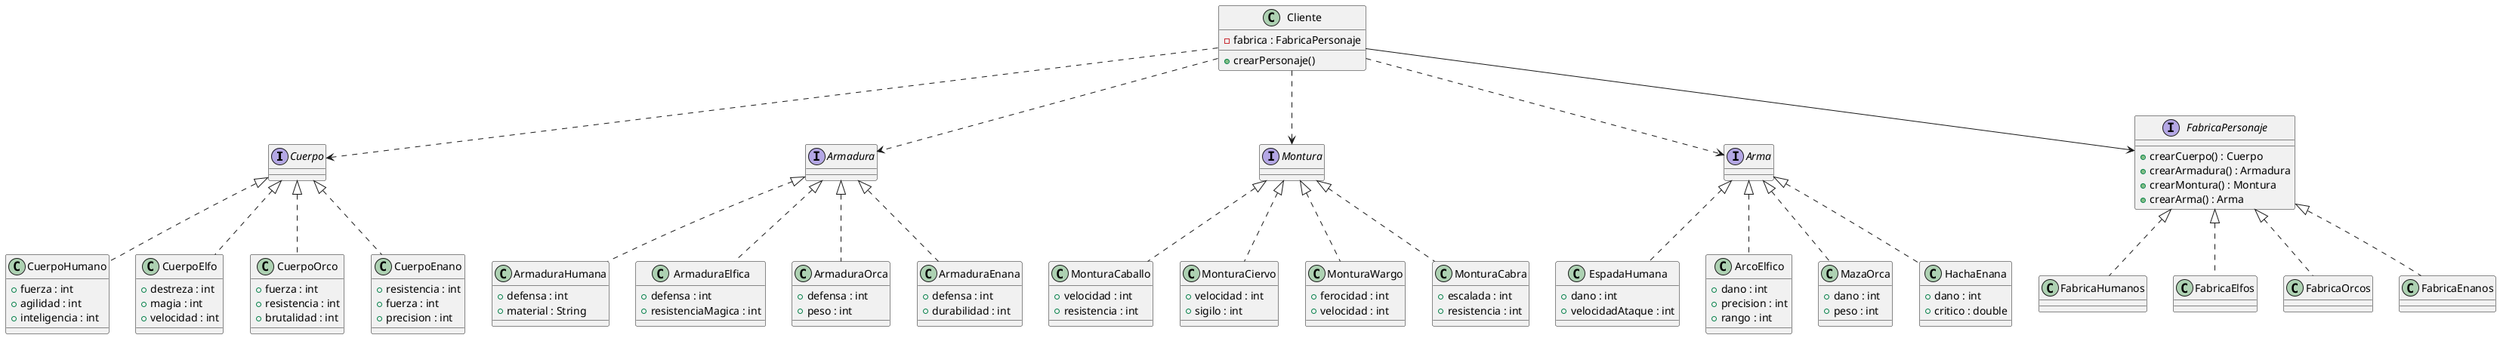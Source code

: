 @startuml  Catálogo de Personajes - Abstract Factory con Cliente y Atributos

' ===== Interfaces de Partes =====
interface Cuerpo
interface Armadura
interface Montura
interface Arma

' ===== Abstract Factory =====
interface FabricaPersonaje {
  + crearCuerpo() : Cuerpo
  + crearArmadura() : Armadura
  + crearMontura() : Montura
  + crearArma() : Arma
}

' ===== Familias de Fábricas =====
class FabricaHumanos
class FabricaElfos
class FabricaOrcos
class FabricaEnanos

FabricaPersonaje <|.. FabricaHumanos
FabricaPersonaje <|.. FabricaElfos
FabricaPersonaje <|.. FabricaOrcos
FabricaPersonaje <|.. FabricaEnanos

' ===== Cliente =====
class Cliente {
  - fabrica : FabricaPersonaje
  + crearPersonaje()
}

Cliente --> FabricaPersonaje
Cliente ..> Cuerpo
Cliente ..> Armadura
Cliente ..> Montura
Cliente ..> Arma

' ===== Implementaciones de Cuerpo =====
class CuerpoHumano {
  + fuerza : int
  + agilidad : int
  + inteligencia : int
}
class CuerpoElfo {
  + destreza : int
  + magia : int
  + velocidad : int
}
class CuerpoOrco {
  + fuerza : int
  + resistencia : int
  + brutalidad : int
}
class CuerpoEnano {
  + resistencia : int
  + fuerza : int
  + precision : int
}

Cuerpo <|.. CuerpoHumano
Cuerpo <|.. CuerpoElfo
Cuerpo <|.. CuerpoOrco
Cuerpo <|.. CuerpoEnano

' ===== Implementaciones de Armadura =====
class ArmaduraHumana {
  + defensa : int
  + material : String
}
class ArmaduraElfica {
  + defensa : int
  + resistenciaMagica : int
}
class ArmaduraOrca {
  + defensa : int
  + peso : int
}
class ArmaduraEnana {
  + defensa : int
  + durabilidad : int
}

Armadura <|.. ArmaduraHumana
Armadura <|.. ArmaduraElfica
Armadura <|.. ArmaduraOrca
Armadura <|.. ArmaduraEnana

' ===== Implementaciones de Montura =====
class MonturaCaballo {
  + velocidad : int
  + resistencia : int
}
class MonturaCiervo {
  + velocidad : int
  + sigilo : int
}
class MonturaWargo {
  + ferocidad : int
  + velocidad : int
}
class MonturaCabra {
  + escalada : int
  + resistencia : int
}

Montura <|.. MonturaCaballo
Montura <|.. MonturaCiervo
Montura <|.. MonturaWargo
Montura <|.. MonturaCabra

' ===== Implementaciones de Armas =====
class EspadaHumana {
  + dano : int
  + velocidadAtaque : int
}
class ArcoElfico {
  + dano : int
  + precision : int
  + rango : int
}
class MazaOrca {
  + dano : int
  + peso : int
}
class HachaEnana {
  + dano : int
  + critico : double
}

Arma <|.. EspadaHumana
Arma <|.. ArcoElfico
Arma <|.. MazaOrca
Arma <|.. HachaEnana

@enduml